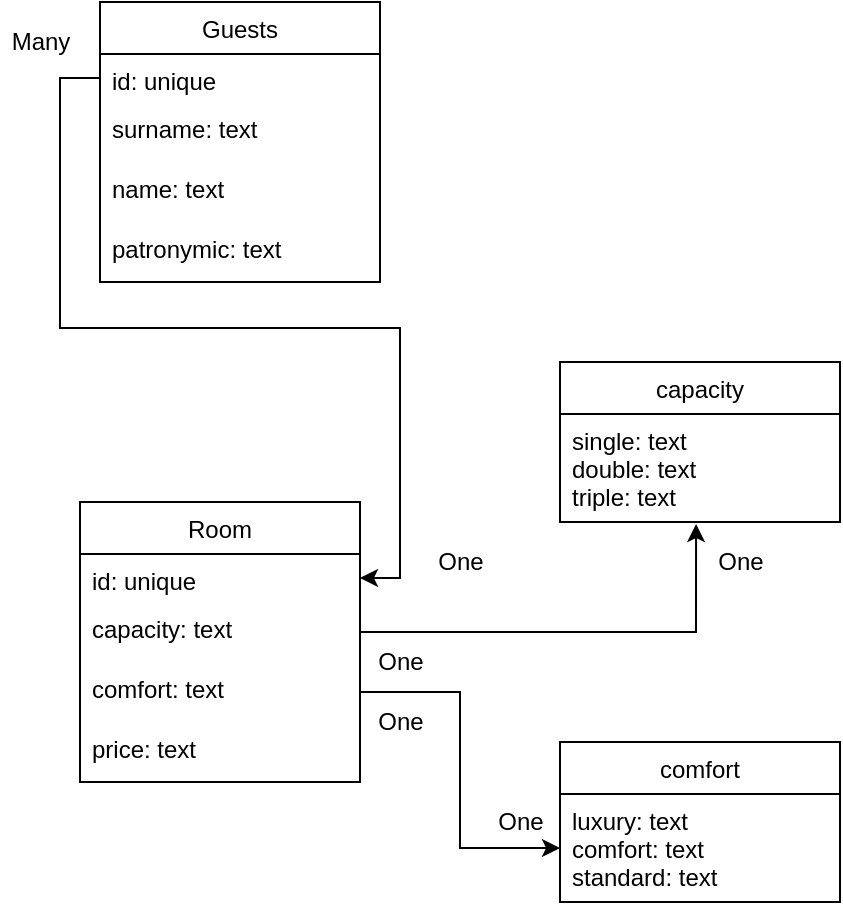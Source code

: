 <mxfile version="20.2.7" type="device"><diagram id="R2lEEEUBdFMjLlhIrx00" name="Page-1"><mxGraphModel dx="868" dy="450" grid="1" gridSize="10" guides="1" tooltips="1" connect="1" arrows="1" fold="1" page="1" pageScale="1" pageWidth="850" pageHeight="1100" math="0" shadow="0" extFonts="Permanent Marker^https://fonts.googleapis.com/css?family=Permanent+Marker"><root><mxCell id="0"/><mxCell id="1" parent="0"/><mxCell id="kDvERSi0M8xMuoWRXYDg-2" value="Guests" style="swimlane;fontStyle=0;childLayout=stackLayout;horizontal=1;startSize=26;fillColor=none;horizontalStack=0;resizeParent=1;resizeParentMax=0;resizeLast=0;collapsible=1;marginBottom=0;" vertex="1" parent="1"><mxGeometry x="260" y="120" width="140" height="140" as="geometry"/></mxCell><mxCell id="kDvERSi0M8xMuoWRXYDg-3" value="id: unique&#10;" style="text;strokeColor=none;fillColor=none;align=left;verticalAlign=top;spacingLeft=4;spacingRight=4;overflow=hidden;rotatable=0;points=[[0,0.5],[1,0.5]];portConstraint=eastwest;" vertex="1" parent="kDvERSi0M8xMuoWRXYDg-2"><mxGeometry y="26" width="140" height="24" as="geometry"/></mxCell><mxCell id="kDvERSi0M8xMuoWRXYDg-26" value="surname: text&#10;" style="text;strokeColor=none;fillColor=none;align=left;verticalAlign=top;spacingLeft=4;spacingRight=4;overflow=hidden;rotatable=0;points=[[0,0.5],[1,0.5]];portConstraint=eastwest;" vertex="1" parent="kDvERSi0M8xMuoWRXYDg-2"><mxGeometry y="50" width="140" height="30" as="geometry"/></mxCell><mxCell id="kDvERSi0M8xMuoWRXYDg-27" value="name: text&#10;&#10;" style="text;strokeColor=none;fillColor=none;align=left;verticalAlign=top;spacingLeft=4;spacingRight=4;overflow=hidden;rotatable=0;points=[[0,0.5],[1,0.5]];portConstraint=eastwest;" vertex="1" parent="kDvERSi0M8xMuoWRXYDg-2"><mxGeometry y="80" width="140" height="30" as="geometry"/></mxCell><mxCell id="kDvERSi0M8xMuoWRXYDg-28" value="patronymic: text&#10;" style="text;strokeColor=none;fillColor=none;align=left;verticalAlign=top;spacingLeft=4;spacingRight=4;overflow=hidden;rotatable=0;points=[[0,0.5],[1,0.5]];portConstraint=eastwest;" vertex="1" parent="kDvERSi0M8xMuoWRXYDg-2"><mxGeometry y="110" width="140" height="30" as="geometry"/></mxCell><mxCell id="kDvERSi0M8xMuoWRXYDg-6" value="Room" style="swimlane;fontStyle=0;childLayout=stackLayout;horizontal=1;startSize=26;fillColor=none;horizontalStack=0;resizeParent=1;resizeParentMax=0;resizeLast=0;collapsible=1;marginBottom=0;" vertex="1" parent="1"><mxGeometry x="250" y="370" width="140" height="140" as="geometry"/></mxCell><mxCell id="kDvERSi0M8xMuoWRXYDg-7" value="id: unique" style="text;strokeColor=none;fillColor=none;align=left;verticalAlign=top;spacingLeft=4;spacingRight=4;overflow=hidden;rotatable=0;points=[[0,0.5],[1,0.5]];portConstraint=eastwest;" vertex="1" parent="kDvERSi0M8xMuoWRXYDg-6"><mxGeometry y="26" width="140" height="24" as="geometry"/></mxCell><mxCell id="kDvERSi0M8xMuoWRXYDg-20" value="capacity: text" style="text;strokeColor=none;fillColor=none;align=left;verticalAlign=top;spacingLeft=4;spacingRight=4;overflow=hidden;rotatable=0;points=[[0,0.5],[1,0.5]];portConstraint=eastwest;" vertex="1" parent="kDvERSi0M8xMuoWRXYDg-6"><mxGeometry y="50" width="140" height="30" as="geometry"/></mxCell><mxCell id="kDvERSi0M8xMuoWRXYDg-21" value="comfort: text&#10;&#10;" style="text;strokeColor=none;fillColor=none;align=left;verticalAlign=top;spacingLeft=4;spacingRight=4;overflow=hidden;rotatable=0;points=[[0,0.5],[1,0.5]];portConstraint=eastwest;" vertex="1" parent="kDvERSi0M8xMuoWRXYDg-6"><mxGeometry y="80" width="140" height="30" as="geometry"/></mxCell><mxCell id="kDvERSi0M8xMuoWRXYDg-22" value="price: text&#10;" style="text;strokeColor=none;fillColor=none;align=left;verticalAlign=top;spacingLeft=4;spacingRight=4;overflow=hidden;rotatable=0;points=[[0,0.5],[1,0.5]];portConstraint=eastwest;" vertex="1" parent="kDvERSi0M8xMuoWRXYDg-6"><mxGeometry y="110" width="140" height="30" as="geometry"/></mxCell><mxCell id="kDvERSi0M8xMuoWRXYDg-10" value="One" style="text;html=1;align=center;verticalAlign=middle;resizable=0;points=[];autosize=1;strokeColor=none;fillColor=none;" vertex="1" parent="1"><mxGeometry x="420" y="390" width="40" height="20" as="geometry"/></mxCell><mxCell id="kDvERSi0M8xMuoWRXYDg-11" value="Many" style="text;html=1;align=center;verticalAlign=middle;resizable=0;points=[];autosize=1;strokeColor=none;fillColor=none;" vertex="1" parent="1"><mxGeometry x="210" y="130" width="40" height="20" as="geometry"/></mxCell><mxCell id="kDvERSi0M8xMuoWRXYDg-13" value="capacity" style="swimlane;fontStyle=0;childLayout=stackLayout;horizontal=1;startSize=26;fillColor=none;horizontalStack=0;resizeParent=1;resizeParentMax=0;resizeLast=0;collapsible=1;marginBottom=0;" vertex="1" parent="1"><mxGeometry x="490" y="300" width="140" height="80" as="geometry"/></mxCell><mxCell id="kDvERSi0M8xMuoWRXYDg-14" value="single: text&#10;double: text&#10;triple: text&#10;" style="text;strokeColor=none;fillColor=none;align=left;verticalAlign=top;spacingLeft=4;spacingRight=4;overflow=hidden;rotatable=0;points=[[0,0.5],[1,0.5]];portConstraint=eastwest;" vertex="1" parent="kDvERSi0M8xMuoWRXYDg-13"><mxGeometry y="26" width="140" height="54" as="geometry"/></mxCell><mxCell id="kDvERSi0M8xMuoWRXYDg-23" style="edgeStyle=orthogonalEdgeStyle;rounded=0;orthogonalLoop=1;jettySize=auto;html=1;entryX=0.486;entryY=1.019;entryDx=0;entryDy=0;entryPerimeter=0;" edge="1" parent="1" source="kDvERSi0M8xMuoWRXYDg-20" target="kDvERSi0M8xMuoWRXYDg-14"><mxGeometry relative="1" as="geometry"><mxPoint x="560" y="435" as="targetPoint"/></mxGeometry></mxCell><mxCell id="kDvERSi0M8xMuoWRXYDg-24" value="One" style="text;html=1;align=center;verticalAlign=middle;resizable=0;points=[];autosize=1;strokeColor=none;fillColor=none;" vertex="1" parent="1"><mxGeometry x="390" y="440" width="40" height="20" as="geometry"/></mxCell><mxCell id="kDvERSi0M8xMuoWRXYDg-25" value="One" style="text;html=1;align=center;verticalAlign=middle;resizable=0;points=[];autosize=1;strokeColor=none;fillColor=none;" vertex="1" parent="1"><mxGeometry x="560" y="390" width="40" height="20" as="geometry"/></mxCell><mxCell id="kDvERSi0M8xMuoWRXYDg-30" style="edgeStyle=orthogonalEdgeStyle;rounded=0;orthogonalLoop=1;jettySize=auto;html=1;" edge="1" parent="1" source="kDvERSi0M8xMuoWRXYDg-3" target="kDvERSi0M8xMuoWRXYDg-7"><mxGeometry relative="1" as="geometry"><mxPoint x="180" y="410" as="targetPoint"/></mxGeometry></mxCell><mxCell id="kDvERSi0M8xMuoWRXYDg-31" value="comfort" style="swimlane;fontStyle=0;childLayout=stackLayout;horizontal=1;startSize=26;fillColor=none;horizontalStack=0;resizeParent=1;resizeParentMax=0;resizeLast=0;collapsible=1;marginBottom=0;" vertex="1" parent="1"><mxGeometry x="490" y="490" width="140" height="80" as="geometry"/></mxCell><mxCell id="kDvERSi0M8xMuoWRXYDg-32" value="luxury: text&#10;comfort: text&#10;standard: text&#10;" style="text;strokeColor=none;fillColor=none;align=left;verticalAlign=top;spacingLeft=4;spacingRight=4;overflow=hidden;rotatable=0;points=[[0,0.5],[1,0.5]];portConstraint=eastwest;" vertex="1" parent="kDvERSi0M8xMuoWRXYDg-31"><mxGeometry y="26" width="140" height="54" as="geometry"/></mxCell><mxCell id="kDvERSi0M8xMuoWRXYDg-33" style="edgeStyle=orthogonalEdgeStyle;rounded=0;orthogonalLoop=1;jettySize=auto;html=1;entryX=0;entryY=0.5;entryDx=0;entryDy=0;" edge="1" parent="1" source="kDvERSi0M8xMuoWRXYDg-21" target="kDvERSi0M8xMuoWRXYDg-32"><mxGeometry relative="1" as="geometry"><mxPoint x="460" y="550" as="targetPoint"/></mxGeometry></mxCell><mxCell id="kDvERSi0M8xMuoWRXYDg-34" value="One" style="text;html=1;align=center;verticalAlign=middle;resizable=0;points=[];autosize=1;strokeColor=none;fillColor=none;" vertex="1" parent="1"><mxGeometry x="390" y="470" width="40" height="20" as="geometry"/></mxCell><mxCell id="kDvERSi0M8xMuoWRXYDg-35" value="One" style="text;html=1;align=center;verticalAlign=middle;resizable=0;points=[];autosize=1;strokeColor=none;fillColor=none;" vertex="1" parent="1"><mxGeometry x="450" y="520" width="40" height="20" as="geometry"/></mxCell></root></mxGraphModel></diagram></mxfile>